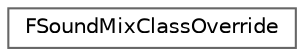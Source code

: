 digraph "Graphical Class Hierarchy"
{
 // INTERACTIVE_SVG=YES
 // LATEX_PDF_SIZE
  bgcolor="transparent";
  edge [fontname=Helvetica,fontsize=10,labelfontname=Helvetica,labelfontsize=10];
  node [fontname=Helvetica,fontsize=10,shape=box,height=0.2,width=0.4];
  rankdir="LR";
  Node0 [id="Node000000",label="FSoundMixClassOverride",height=0.2,width=0.4,color="grey40", fillcolor="white", style="filled",URL="$d2/d95/structFSoundMixClassOverride.html",tooltip=" "];
}
